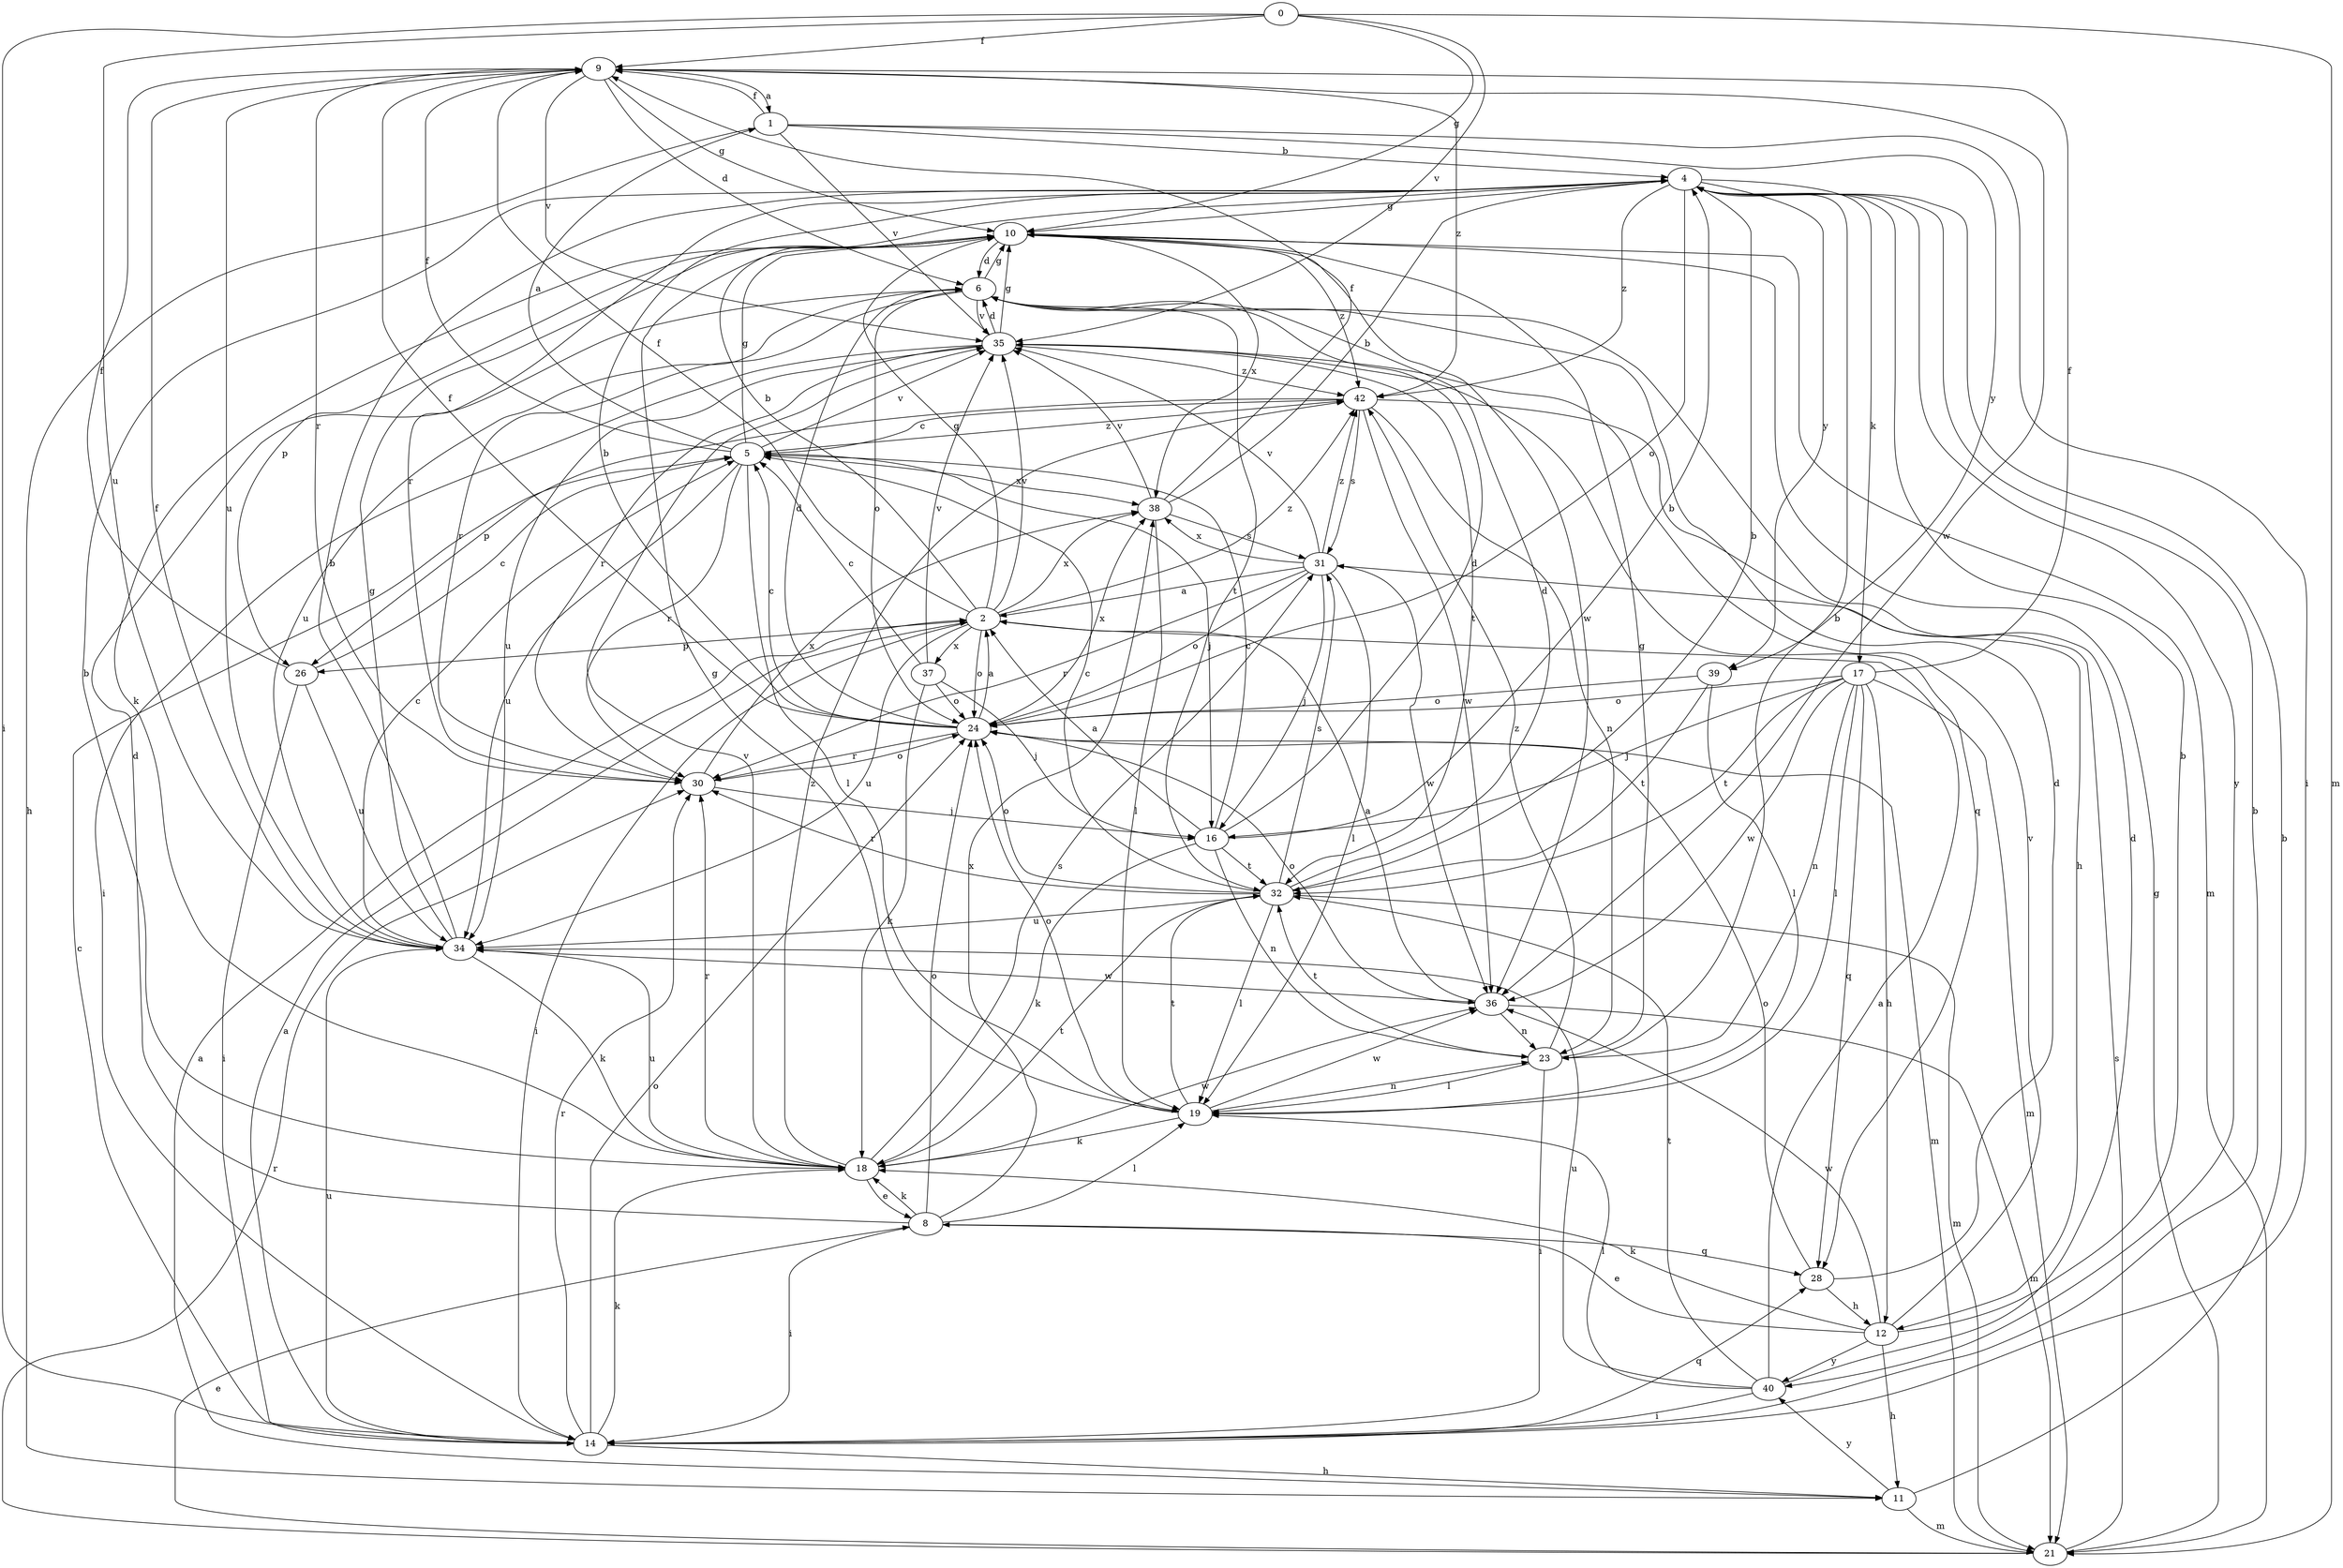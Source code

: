 strict digraph  {
0;
1;
2;
4;
5;
6;
8;
9;
10;
11;
12;
14;
16;
17;
18;
19;
21;
23;
24;
26;
28;
30;
31;
32;
34;
35;
36;
37;
38;
39;
40;
42;
0 -> 9  [label=f];
0 -> 10  [label=g];
0 -> 14  [label=i];
0 -> 21  [label=m];
0 -> 34  [label=u];
0 -> 35  [label=v];
1 -> 4  [label=b];
1 -> 9  [label=f];
1 -> 11  [label=h];
1 -> 14  [label=i];
1 -> 35  [label=v];
1 -> 39  [label=y];
2 -> 4  [label=b];
2 -> 9  [label=f];
2 -> 10  [label=g];
2 -> 14  [label=i];
2 -> 24  [label=o];
2 -> 26  [label=p];
2 -> 34  [label=u];
2 -> 35  [label=v];
2 -> 37  [label=x];
2 -> 38  [label=x];
2 -> 42  [label=z];
4 -> 10  [label=g];
4 -> 17  [label=k];
4 -> 24  [label=o];
4 -> 30  [label=r];
4 -> 39  [label=y];
4 -> 40  [label=y];
4 -> 42  [label=z];
5 -> 1  [label=a];
5 -> 9  [label=f];
5 -> 10  [label=g];
5 -> 16  [label=j];
5 -> 19  [label=l];
5 -> 30  [label=r];
5 -> 34  [label=u];
5 -> 35  [label=v];
5 -> 38  [label=x];
5 -> 42  [label=z];
6 -> 10  [label=g];
6 -> 24  [label=o];
6 -> 30  [label=r];
6 -> 32  [label=t];
6 -> 34  [label=u];
6 -> 35  [label=v];
8 -> 6  [label=d];
8 -> 14  [label=i];
8 -> 18  [label=k];
8 -> 19  [label=l];
8 -> 24  [label=o];
8 -> 28  [label=q];
8 -> 38  [label=x];
9 -> 1  [label=a];
9 -> 6  [label=d];
9 -> 10  [label=g];
9 -> 30  [label=r];
9 -> 34  [label=u];
9 -> 35  [label=v];
9 -> 36  [label=w];
9 -> 42  [label=z];
10 -> 6  [label=d];
10 -> 18  [label=k];
10 -> 21  [label=m];
10 -> 26  [label=p];
10 -> 36  [label=w];
10 -> 38  [label=x];
10 -> 42  [label=z];
11 -> 2  [label=a];
11 -> 4  [label=b];
11 -> 21  [label=m];
11 -> 40  [label=y];
12 -> 4  [label=b];
12 -> 8  [label=e];
12 -> 11  [label=h];
12 -> 18  [label=k];
12 -> 35  [label=v];
12 -> 36  [label=w];
12 -> 40  [label=y];
14 -> 2  [label=a];
14 -> 4  [label=b];
14 -> 5  [label=c];
14 -> 11  [label=h];
14 -> 18  [label=k];
14 -> 24  [label=o];
14 -> 28  [label=q];
14 -> 30  [label=r];
14 -> 34  [label=u];
16 -> 2  [label=a];
16 -> 4  [label=b];
16 -> 5  [label=c];
16 -> 6  [label=d];
16 -> 18  [label=k];
16 -> 23  [label=n];
16 -> 32  [label=t];
17 -> 9  [label=f];
17 -> 12  [label=h];
17 -> 16  [label=j];
17 -> 19  [label=l];
17 -> 21  [label=m];
17 -> 23  [label=n];
17 -> 24  [label=o];
17 -> 28  [label=q];
17 -> 32  [label=t];
17 -> 36  [label=w];
18 -> 4  [label=b];
18 -> 8  [label=e];
18 -> 30  [label=r];
18 -> 31  [label=s];
18 -> 32  [label=t];
18 -> 34  [label=u];
18 -> 35  [label=v];
18 -> 36  [label=w];
18 -> 42  [label=z];
19 -> 10  [label=g];
19 -> 18  [label=k];
19 -> 23  [label=n];
19 -> 24  [label=o];
19 -> 32  [label=t];
19 -> 36  [label=w];
21 -> 8  [label=e];
21 -> 10  [label=g];
21 -> 30  [label=r];
21 -> 31  [label=s];
23 -> 4  [label=b];
23 -> 10  [label=g];
23 -> 14  [label=i];
23 -> 19  [label=l];
23 -> 32  [label=t];
23 -> 42  [label=z];
24 -> 2  [label=a];
24 -> 4  [label=b];
24 -> 5  [label=c];
24 -> 6  [label=d];
24 -> 9  [label=f];
24 -> 21  [label=m];
24 -> 30  [label=r];
24 -> 38  [label=x];
26 -> 5  [label=c];
26 -> 9  [label=f];
26 -> 14  [label=i];
26 -> 34  [label=u];
28 -> 6  [label=d];
28 -> 12  [label=h];
28 -> 24  [label=o];
30 -> 16  [label=j];
30 -> 24  [label=o];
30 -> 38  [label=x];
31 -> 2  [label=a];
31 -> 16  [label=j];
31 -> 19  [label=l];
31 -> 24  [label=o];
31 -> 30  [label=r];
31 -> 35  [label=v];
31 -> 36  [label=w];
31 -> 38  [label=x];
31 -> 42  [label=z];
32 -> 4  [label=b];
32 -> 5  [label=c];
32 -> 6  [label=d];
32 -> 19  [label=l];
32 -> 21  [label=m];
32 -> 24  [label=o];
32 -> 30  [label=r];
32 -> 31  [label=s];
32 -> 34  [label=u];
34 -> 4  [label=b];
34 -> 5  [label=c];
34 -> 9  [label=f];
34 -> 10  [label=g];
34 -> 18  [label=k];
34 -> 36  [label=w];
35 -> 6  [label=d];
35 -> 10  [label=g];
35 -> 14  [label=i];
35 -> 28  [label=q];
35 -> 30  [label=r];
35 -> 32  [label=t];
35 -> 34  [label=u];
35 -> 42  [label=z];
36 -> 2  [label=a];
36 -> 21  [label=m];
36 -> 23  [label=n];
36 -> 24  [label=o];
37 -> 5  [label=c];
37 -> 16  [label=j];
37 -> 18  [label=k];
37 -> 24  [label=o];
37 -> 35  [label=v];
38 -> 4  [label=b];
38 -> 9  [label=f];
38 -> 19  [label=l];
38 -> 31  [label=s];
38 -> 35  [label=v];
39 -> 19  [label=l];
39 -> 24  [label=o];
39 -> 32  [label=t];
40 -> 2  [label=a];
40 -> 6  [label=d];
40 -> 14  [label=i];
40 -> 19  [label=l];
40 -> 32  [label=t];
40 -> 34  [label=u];
42 -> 5  [label=c];
42 -> 12  [label=h];
42 -> 23  [label=n];
42 -> 26  [label=p];
42 -> 31  [label=s];
42 -> 36  [label=w];
}
